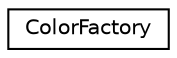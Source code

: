 digraph "Graphical Class Hierarchy"
{
 // LATEX_PDF_SIZE
  edge [fontname="Helvetica",fontsize="10",labelfontname="Helvetica",labelfontsize="10"];
  node [fontname="Helvetica",fontsize="10",shape=record];
  rankdir="LR";
  Node0 [label="ColorFactory",height=0.2,width=0.4,color="black", fillcolor="white", style="filled",URL="$classColorFactory.html",tooltip=" "];
}
